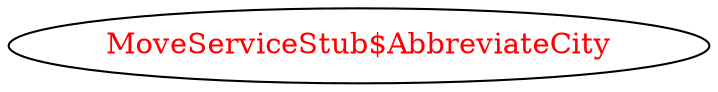 digraph dependencyGraph {
 concentrate=true;
 ranksep="2.0";
 rankdir="LR"; 
 splines="ortho";
"MoveServiceStub$AbbreviateCity" [fontcolor="red"];
}